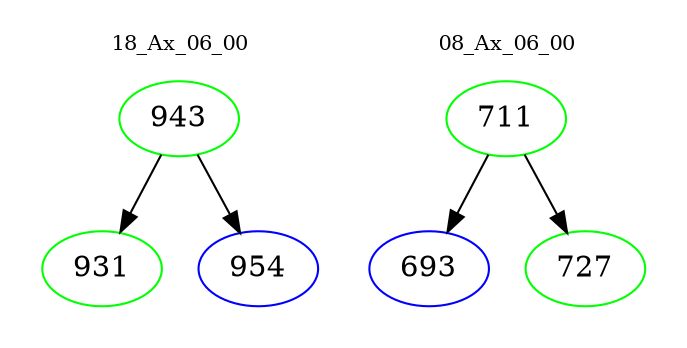 digraph{
subgraph cluster_0 {
color = white
label = "18_Ax_06_00";
fontsize=10;
T0_943 [label="943", color="green"]
T0_943 -> T0_931 [color="black"]
T0_931 [label="931", color="green"]
T0_943 -> T0_954 [color="black"]
T0_954 [label="954", color="blue"]
}
subgraph cluster_1 {
color = white
label = "08_Ax_06_00";
fontsize=10;
T1_711 [label="711", color="green"]
T1_711 -> T1_693 [color="black"]
T1_693 [label="693", color="blue"]
T1_711 -> T1_727 [color="black"]
T1_727 [label="727", color="green"]
}
}
